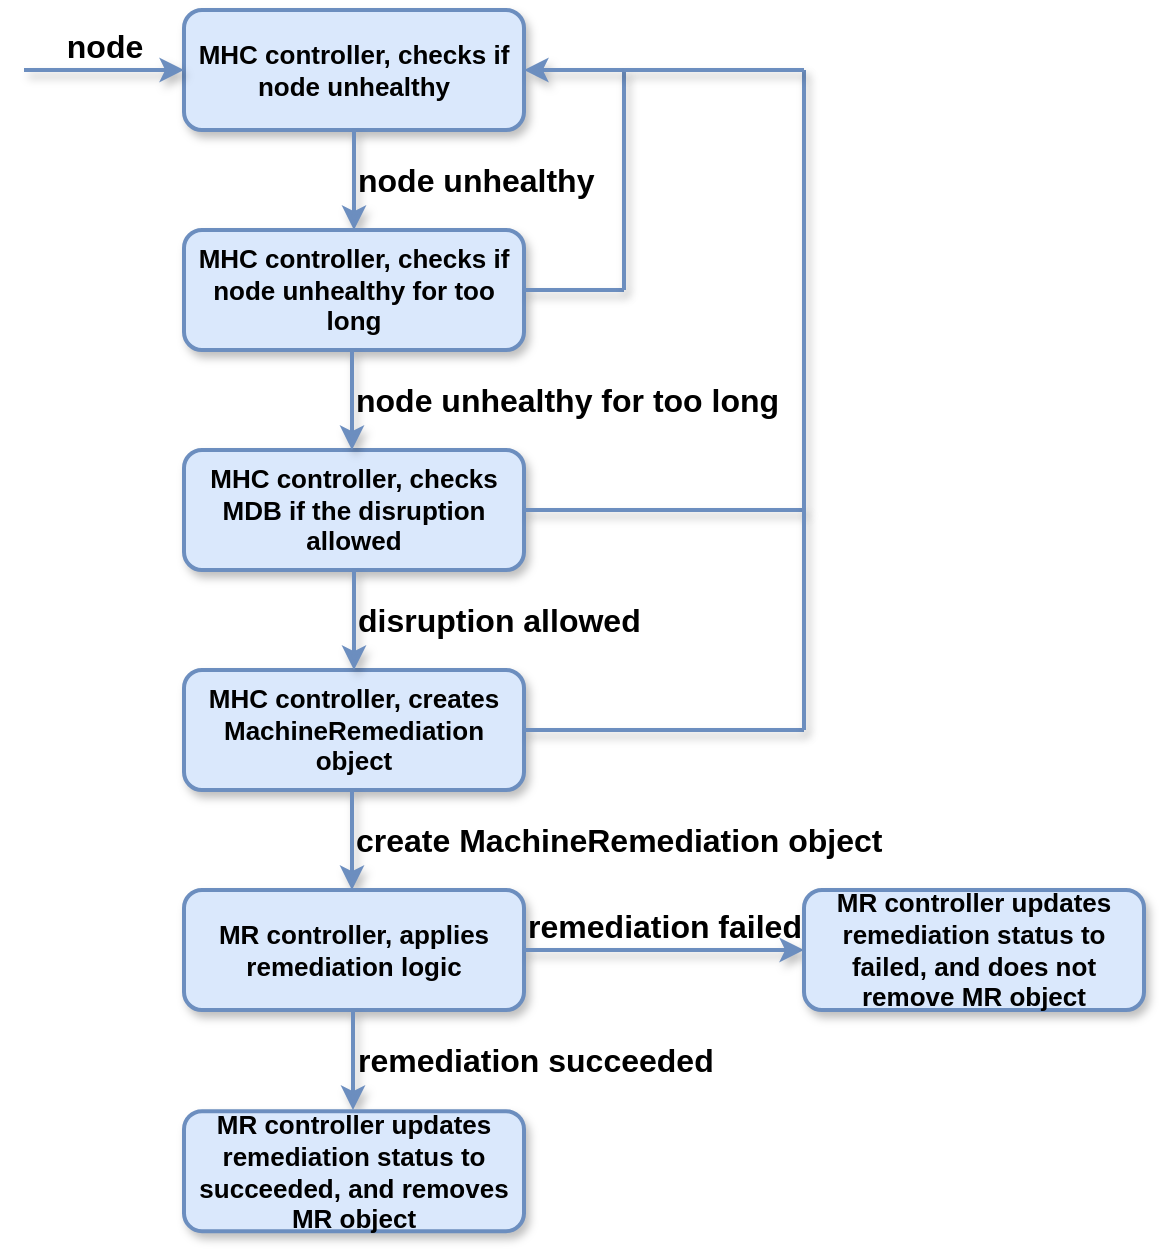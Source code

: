 <mxfile version="11.0.7" type="device"><diagram id="_94XP6121lf8xFpD7xTf" name="Page-1"><mxGraphModel dx="1422" dy="738" grid="1" gridSize="10" guides="1" tooltips="1" connect="1" arrows="1" fold="1" page="1" pageScale="1" pageWidth="850" pageHeight="1100" math="0" shadow="0"><root><mxCell id="0"/><mxCell id="1" parent="0"/><mxCell id="82ougs5cTYk1V7BOlmCt-1" value="&lt;font style=&quot;font-size: 13px&quot;&gt;MHC&amp;nbsp;controller,&amp;nbsp;checks if node unhealthy&lt;/font&gt;" style="rounded=1;whiteSpace=wrap;fillColor=#dae8fc;strokeColor=#6c8ebf;strokeWidth=2;shadow=1;comic=0;labelBackgroundColor=none;html=1;fontStyle=1" vertex="1" parent="1"><mxGeometry x="280" y="40" width="170" height="60" as="geometry"/></mxCell><mxCell id="82ougs5cTYk1V7BOlmCt-3" value="node" style="endArrow=classic;rounded=1;entryX=0;entryY=0.5;entryDx=0;entryDy=0;fontSize=16;align=center;horizontal=1;fontStyle=1;labelPosition=center;verticalLabelPosition=top;verticalAlign=bottom;labelBackgroundColor=none;fillColor=#dae8fc;strokeColor=#6c8ebf;strokeWidth=2;shadow=1;comic=0;html=1;" edge="1" parent="1" target="82ougs5cTYk1V7BOlmCt-1"><mxGeometry width="50" height="50" relative="1" as="geometry"><mxPoint x="200" y="70" as="sourcePoint"/><mxPoint x="260" y="45" as="targetPoint"/></mxGeometry></mxCell><mxCell id="82ougs5cTYk1V7BOlmCt-4" value="&lt;b&gt;node unhealthy&lt;/b&gt;" style="endArrow=classic;fontSize=16;align=left;exitX=0.5;exitY=1;exitDx=0;exitDy=0;labelBackgroundColor=none;fillColor=#dae8fc;strokeColor=#6c8ebf;strokeWidth=2;shadow=1;comic=0;html=1;" edge="1" parent="1" source="82ougs5cTYk1V7BOlmCt-1" target="82ougs5cTYk1V7BOlmCt-5"><mxGeometry width="50" height="50" relative="1" as="geometry"><mxPoint x="190" y="170" as="sourcePoint"/><mxPoint x="240" y="120" as="targetPoint"/></mxGeometry></mxCell><mxCell id="82ougs5cTYk1V7BOlmCt-5" value="&lt;b&gt;&lt;font style=&quot;font-size: 13px&quot;&gt;MHC controller, checks if node unhealthy for too long&lt;/font&gt;&lt;/b&gt;" style="rounded=1;whiteSpace=wrap;fillColor=#dae8fc;strokeColor=#6c8ebf;strokeWidth=2;shadow=1;comic=0;labelBackgroundColor=none;html=1;" vertex="1" parent="1"><mxGeometry x="280" y="150" width="170" height="60" as="geometry"/></mxCell><mxCell id="82ougs5cTYk1V7BOlmCt-6" value="&lt;font style=&quot;font-size: 13px&quot;&gt;&lt;b&gt;MHC&amp;nbsp;controller,&lt;/b&gt;&lt;b&gt;&amp;nbsp;checks MDB if the disruption allowed&lt;/b&gt;&lt;/font&gt;" style="rounded=1;whiteSpace=wrap;fillColor=#dae8fc;strokeColor=#6c8ebf;strokeWidth=2;shadow=1;comic=0;labelBackgroundColor=none;html=1;" vertex="1" parent="1"><mxGeometry x="280" y="260" width="170" height="60" as="geometry"/></mxCell><mxCell id="82ougs5cTYk1V7BOlmCt-7" value="&lt;b&gt;node unhealthy for too long&lt;/b&gt;" style="endArrow=classic;fontSize=16;align=left;exitX=0.5;exitY=1;exitDx=0;exitDy=0;labelBackgroundColor=none;fillColor=#dae8fc;strokeColor=#6c8ebf;strokeWidth=2;shadow=1;comic=0;html=1;" edge="1" parent="1"><mxGeometry width="50" height="50" relative="1" as="geometry"><mxPoint x="364" y="210" as="sourcePoint"/><mxPoint x="364" y="260" as="targetPoint"/></mxGeometry></mxCell><mxCell id="82ougs5cTYk1V7BOlmCt-8" value="" style="endArrow=none;fontSize=16;align=right;exitX=1;exitY=0.5;exitDx=0;exitDy=0;fillColor=#dae8fc;strokeColor=#6c8ebf;strokeWidth=2;shadow=1;comic=0;labelBackgroundColor=none;html=1;" edge="1" parent="1" source="82ougs5cTYk1V7BOlmCt-5"><mxGeometry width="50" height="50" relative="1" as="geometry"><mxPoint x="190" y="390" as="sourcePoint"/><mxPoint x="500" y="180" as="targetPoint"/></mxGeometry></mxCell><mxCell id="82ougs5cTYk1V7BOlmCt-9" value="" style="endArrow=none;fontSize=16;align=left;fillColor=#dae8fc;strokeColor=#6c8ebf;strokeWidth=2;shadow=1;comic=0;labelBackgroundColor=none;html=1;" edge="1" parent="1"><mxGeometry width="50" height="50" relative="1" as="geometry"><mxPoint x="500" y="180" as="sourcePoint"/><mxPoint x="500" y="70" as="targetPoint"/></mxGeometry></mxCell><mxCell id="82ougs5cTYk1V7BOlmCt-10" value="" style="endArrow=classic;fontSize=16;align=right;entryX=1;entryY=0.5;entryDx=0;entryDy=0;fillColor=#dae8fc;strokeColor=#6c8ebf;strokeWidth=2;shadow=1;comic=0;labelBackgroundColor=none;html=1;" edge="1" parent="1" target="82ougs5cTYk1V7BOlmCt-1"><mxGeometry width="50" height="50" relative="1" as="geometry"><mxPoint x="500" y="70" as="sourcePoint"/><mxPoint x="240" y="340" as="targetPoint"/></mxGeometry></mxCell><mxCell id="82ougs5cTYk1V7BOlmCt-11" value="" style="endArrow=none;fontSize=16;align=right;fillColor=#dae8fc;strokeColor=#6c8ebf;strokeWidth=2;shadow=1;comic=0;labelBackgroundColor=none;html=1;" edge="1" parent="1"><mxGeometry width="50" height="50" relative="1" as="geometry"><mxPoint x="450" y="290" as="sourcePoint"/><mxPoint x="590" y="290" as="targetPoint"/></mxGeometry></mxCell><mxCell id="82ougs5cTYk1V7BOlmCt-13" value="" style="endArrow=none;fontSize=16;align=right;fillColor=#dae8fc;strokeColor=#6c8ebf;strokeWidth=2;shadow=1;comic=0;labelBackgroundColor=none;html=1;" edge="1" parent="1"><mxGeometry width="50" height="50" relative="1" as="geometry"><mxPoint x="590" y="290" as="sourcePoint"/><mxPoint x="590" y="70" as="targetPoint"/></mxGeometry></mxCell><mxCell id="82ougs5cTYk1V7BOlmCt-14" value="" style="endArrow=none;fontSize=16;align=right;fillColor=#dae8fc;strokeColor=#6c8ebf;strokeWidth=2;shadow=1;comic=0;labelBackgroundColor=none;html=1;" edge="1" parent="1"><mxGeometry width="50" height="50" relative="1" as="geometry"><mxPoint x="500" y="70" as="sourcePoint"/><mxPoint x="590" y="70" as="targetPoint"/></mxGeometry></mxCell><mxCell id="82ougs5cTYk1V7BOlmCt-15" value="&lt;b&gt;&lt;font style=&quot;font-size: 13px&quot;&gt;MHC&amp;nbsp;controller, creates MachineRemediation object&lt;/font&gt;&lt;/b&gt;" style="rounded=1;whiteSpace=wrap;fillColor=#dae8fc;strokeColor=#6c8ebf;strokeWidth=2;shadow=1;comic=0;labelBackgroundColor=none;html=1;" vertex="1" parent="1"><mxGeometry x="280" y="370" width="170" height="60" as="geometry"/></mxCell><mxCell id="82ougs5cTYk1V7BOlmCt-16" value="&lt;b&gt;disruption allowed&lt;/b&gt;" style="endArrow=classic;fontSize=16;align=left;exitX=0.5;exitY=1;exitDx=0;exitDy=0;labelBackgroundColor=none;fillColor=#dae8fc;strokeColor=#6c8ebf;strokeWidth=2;shadow=1;comic=0;html=1;" edge="1" parent="1"><mxGeometry width="50" height="50" relative="1" as="geometry"><mxPoint x="365" y="320" as="sourcePoint"/><mxPoint x="365" y="370" as="targetPoint"/></mxGeometry></mxCell><mxCell id="82ougs5cTYk1V7BOlmCt-17" value="&lt;b&gt;create MachineRemediation object&lt;/b&gt;" style="endArrow=classic;fontSize=16;align=left;exitX=0.5;exitY=1;exitDx=0;exitDy=0;labelBackgroundColor=none;fillColor=#dae8fc;strokeColor=#6c8ebf;strokeWidth=2;shadow=1;comic=0;html=1;" edge="1" parent="1"><mxGeometry width="50" height="50" relative="1" as="geometry"><mxPoint x="364" y="430" as="sourcePoint"/><mxPoint x="364" y="480" as="targetPoint"/></mxGeometry></mxCell><mxCell id="82ougs5cTYk1V7BOlmCt-18" value="" style="endArrow=none;fontSize=16;align=right;exitX=1;exitY=0.5;exitDx=0;exitDy=0;fillColor=#dae8fc;strokeColor=#6c8ebf;strokeWidth=2;shadow=1;comic=0;labelBackgroundColor=none;html=1;" edge="1" parent="1" source="82ougs5cTYk1V7BOlmCt-15"><mxGeometry width="50" height="50" relative="1" as="geometry"><mxPoint x="190" y="560" as="sourcePoint"/><mxPoint x="590" y="400" as="targetPoint"/></mxGeometry></mxCell><mxCell id="82ougs5cTYk1V7BOlmCt-19" value="" style="endArrow=none;fontSize=16;align=right;fillColor=#dae8fc;strokeColor=#6c8ebf;strokeWidth=2;shadow=1;comic=0;labelBackgroundColor=none;html=1;" edge="1" parent="1"><mxGeometry width="50" height="50" relative="1" as="geometry"><mxPoint x="590" y="400" as="sourcePoint"/><mxPoint x="590" y="290" as="targetPoint"/></mxGeometry></mxCell><mxCell id="82ougs5cTYk1V7BOlmCt-20" value="&lt;b&gt;&lt;font style=&quot;font-size: 13px&quot;&gt;MR controller, applies remediation logic&lt;/font&gt;&lt;/b&gt;" style="rounded=1;whiteSpace=wrap;fillColor=#dae8fc;strokeColor=#6c8ebf;strokeWidth=2;shadow=1;comic=0;labelBackgroundColor=none;html=1;" vertex="1" parent="1"><mxGeometry x="280" y="480" width="170" height="60" as="geometry"/></mxCell><mxCell id="82ougs5cTYk1V7BOlmCt-21" value="&lt;b&gt;remediation succeeded&lt;/b&gt;" style="endArrow=classic;fontSize=16;align=left;exitX=0.5;exitY=1;exitDx=0;exitDy=0;labelBackgroundColor=none;fillColor=#dae8fc;strokeColor=#6c8ebf;strokeWidth=2;shadow=1;comic=0;html=1;" edge="1" parent="1"><mxGeometry width="50" height="50" relative="1" as="geometry"><mxPoint x="364.5" y="540" as="sourcePoint"/><mxPoint x="364.5" y="590" as="targetPoint"/></mxGeometry></mxCell><mxCell id="82ougs5cTYk1V7BOlmCt-22" value="&lt;b&gt;remediation failed&lt;/b&gt;" style="endArrow=classic;fontSize=16;align=center;exitX=1;exitY=0.5;exitDx=0;exitDy=0;labelPosition=center;verticalLabelPosition=top;verticalAlign=bottom;labelBackgroundColor=none;fillColor=#dae8fc;strokeColor=#6c8ebf;strokeWidth=2;shadow=1;comic=0;html=1;" edge="1" parent="1" source="82ougs5cTYk1V7BOlmCt-20"><mxGeometry width="50" height="50" relative="1" as="geometry"><mxPoint x="190" y="670" as="sourcePoint"/><mxPoint x="590" y="510" as="targetPoint"/></mxGeometry></mxCell><mxCell id="82ougs5cTYk1V7BOlmCt-23" value="&lt;b style=&quot;font-size: 13px&quot;&gt;&lt;font style=&quot;font-size: 13px&quot;&gt;MR controller updates remediation status to failed, and does not remove MR object&lt;/font&gt;&lt;/b&gt;" style="rounded=1;whiteSpace=wrap;fillColor=#dae8fc;strokeColor=#6c8ebf;fontSize=13;strokeWidth=2;shadow=1;comic=0;labelBackgroundColor=none;html=1;" vertex="1" parent="1"><mxGeometry x="590" y="480" width="170" height="60" as="geometry"/></mxCell><mxCell id="82ougs5cTYk1V7BOlmCt-24" value="&lt;b style=&quot;font-size: 13px&quot;&gt;&lt;font style=&quot;font-size: 13px&quot;&gt;MR controller updates remediation status to succeeded, and removes MR object&lt;/font&gt;&lt;/b&gt;" style="rounded=1;whiteSpace=wrap;fillColor=#dae8fc;strokeColor=#6c8ebf;fontSize=13;strokeWidth=2;shadow=1;comic=0;labelBackgroundColor=none;html=1;" vertex="1" parent="1"><mxGeometry x="280" y="590.571" width="170" height="60" as="geometry"/></mxCell></root></mxGraphModel></diagram></mxfile>
